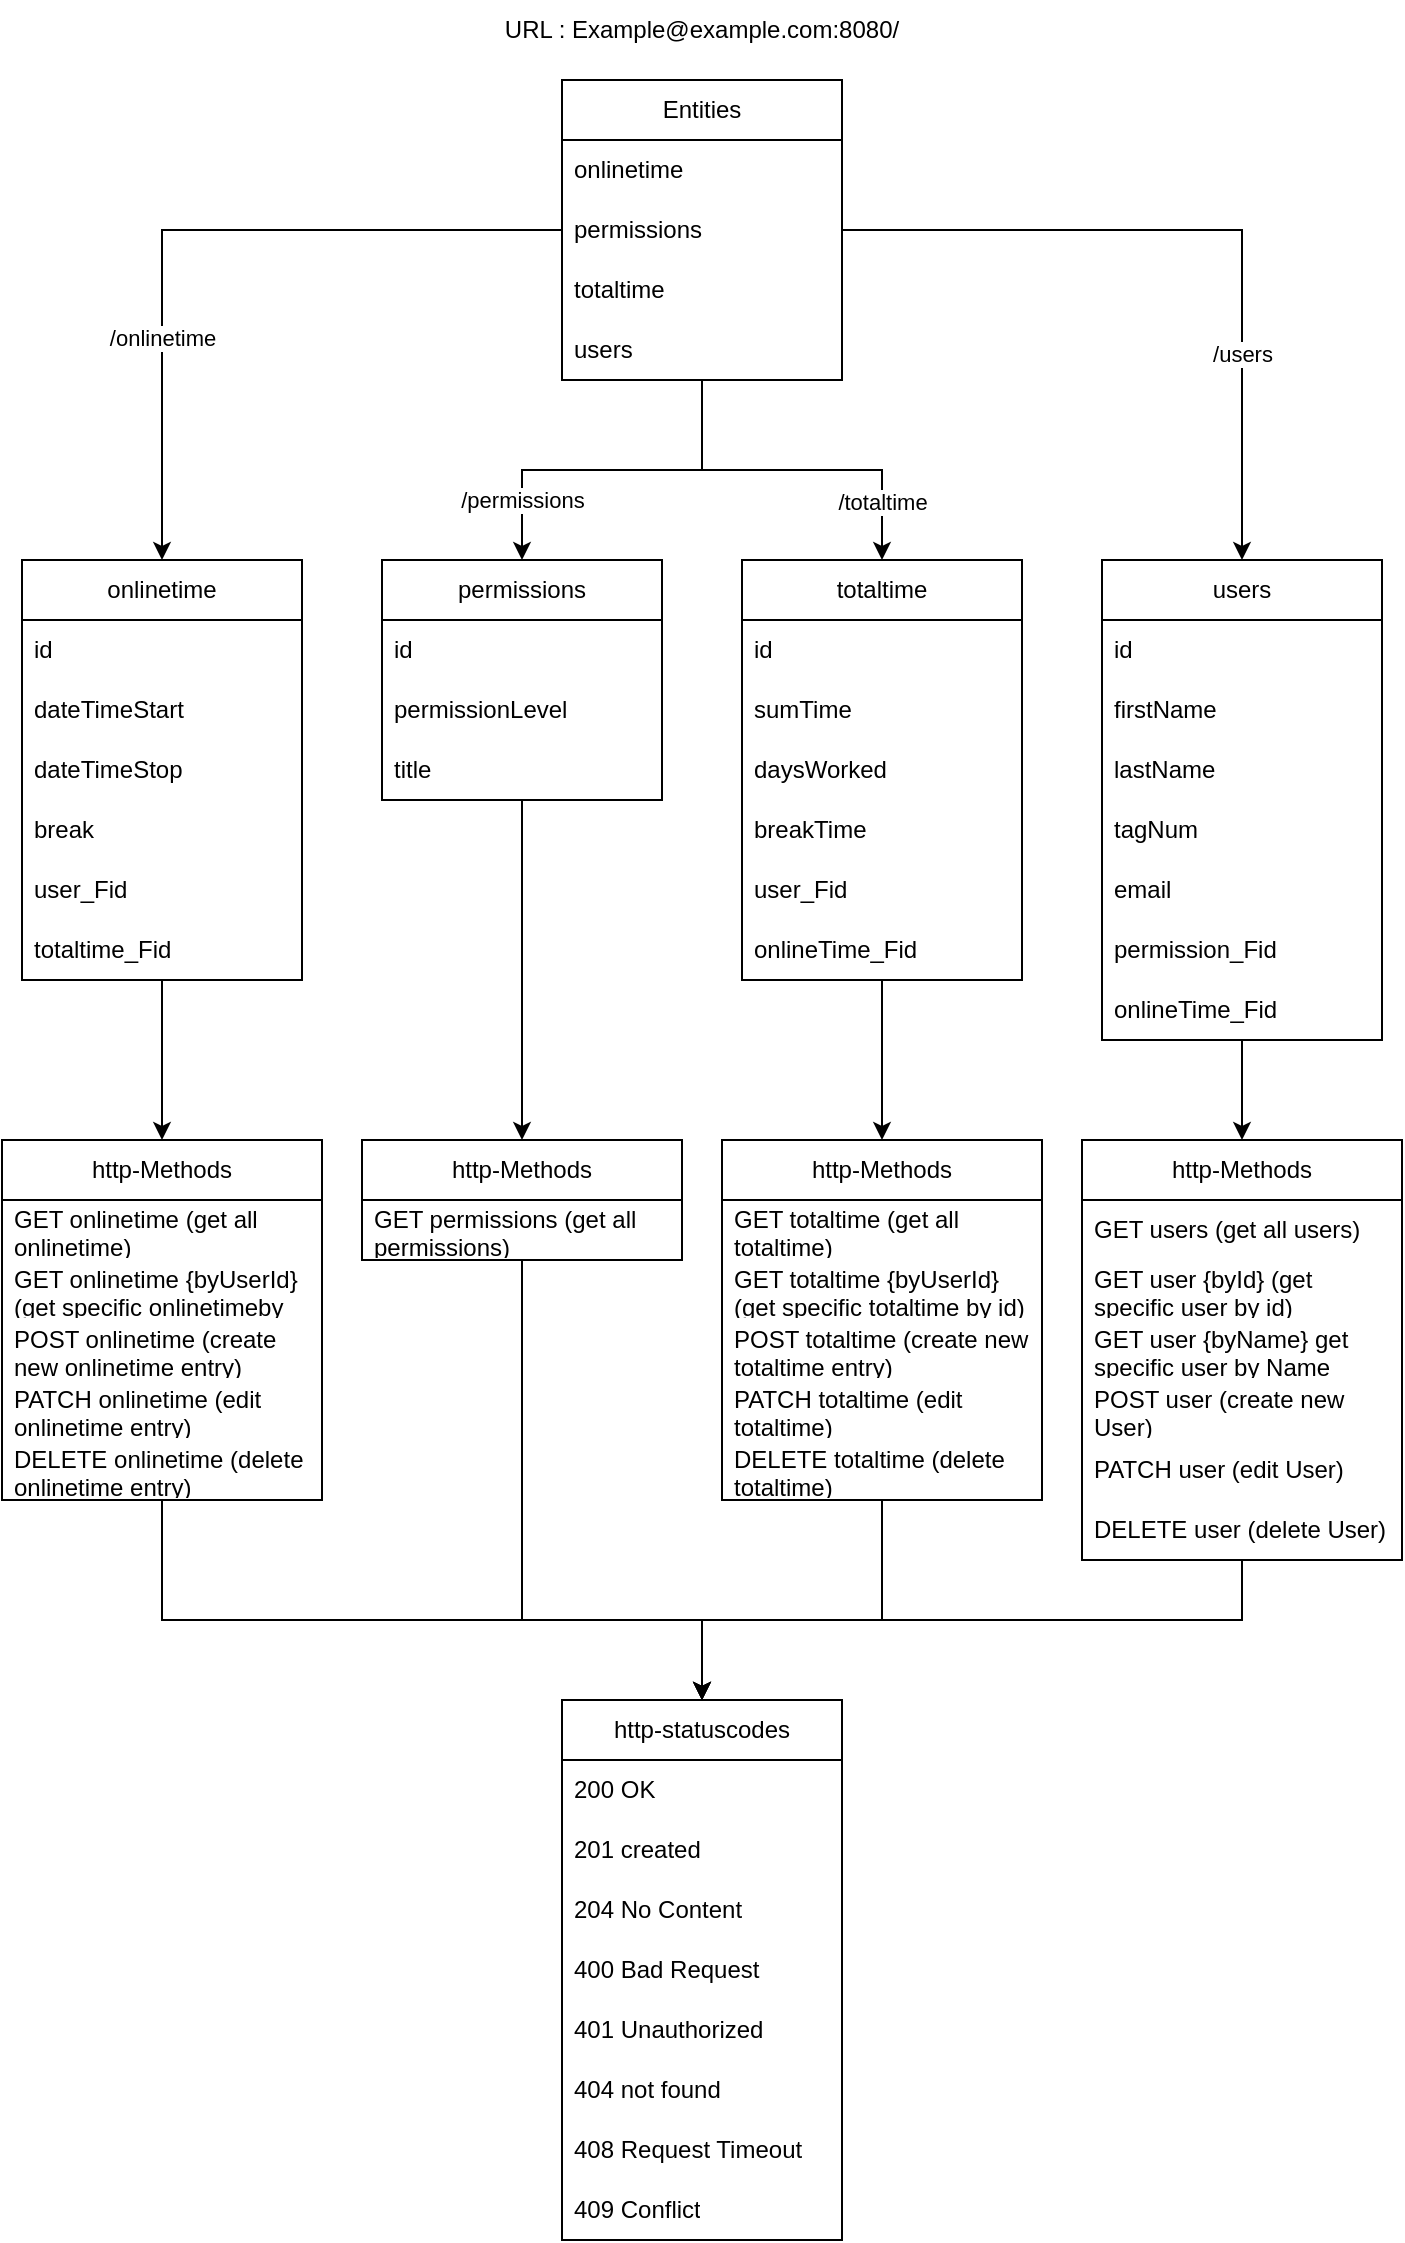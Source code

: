 <mxfile version="24.7.8">
  <diagram name="Page-1" id="uSJJwJMKeOp0VhJAAria">
    <mxGraphModel dx="1235" dy="844" grid="1" gridSize="10" guides="1" tooltips="1" connect="1" arrows="1" fold="1" page="1" pageScale="1" pageWidth="827" pageHeight="1169" math="0" shadow="0">
      <root>
        <mxCell id="0" />
        <mxCell id="1" parent="0" />
        <mxCell id="a86x7WebJN5uF7qk_Alh-11" style="edgeStyle=orthogonalEdgeStyle;rounded=0;orthogonalLoop=1;jettySize=auto;html=1;" parent="1" source="KnXdLFz0pwBkX4kFLGfl-1" target="a86x7WebJN5uF7qk_Alh-4" edge="1">
          <mxGeometry relative="1" as="geometry" />
        </mxCell>
        <mxCell id="a86x7WebJN5uF7qk_Alh-12" value="/onlinetime" style="edgeLabel;html=1;align=center;verticalAlign=middle;resizable=0;points=[];" parent="a86x7WebJN5uF7qk_Alh-11" vertex="1" connectable="0">
          <mxGeometry x="0.406" y="2" relative="1" as="geometry">
            <mxPoint x="-2" y="-3" as="offset" />
          </mxGeometry>
        </mxCell>
        <mxCell id="a86x7WebJN5uF7qk_Alh-20" style="edgeStyle=orthogonalEdgeStyle;rounded=0;orthogonalLoop=1;jettySize=auto;html=1;" parent="1" source="KnXdLFz0pwBkX4kFLGfl-1" target="a86x7WebJN5uF7qk_Alh-13" edge="1">
          <mxGeometry relative="1" as="geometry" />
        </mxCell>
        <mxCell id="a86x7WebJN5uF7qk_Alh-40" value="/permissions" style="edgeLabel;html=1;align=center;verticalAlign=middle;resizable=0;points=[];" parent="a86x7WebJN5uF7qk_Alh-20" vertex="1" connectable="0">
          <mxGeometry x="0.663" y="-1" relative="1" as="geometry">
            <mxPoint x="1" as="offset" />
          </mxGeometry>
        </mxCell>
        <mxCell id="a86x7WebJN5uF7qk_Alh-28" style="edgeStyle=orthogonalEdgeStyle;rounded=0;orthogonalLoop=1;jettySize=auto;html=1;" parent="1" source="KnXdLFz0pwBkX4kFLGfl-1" target="a86x7WebJN5uF7qk_Alh-21" edge="1">
          <mxGeometry relative="1" as="geometry" />
        </mxCell>
        <mxCell id="a86x7WebJN5uF7qk_Alh-41" value="/totaltime" style="edgeLabel;html=1;align=center;verticalAlign=middle;resizable=0;points=[];" parent="a86x7WebJN5uF7qk_Alh-28" vertex="1" connectable="0">
          <mxGeometry x="0.673" y="1" relative="1" as="geometry">
            <mxPoint x="-1" as="offset" />
          </mxGeometry>
        </mxCell>
        <mxCell id="a86x7WebJN5uF7qk_Alh-38" style="edgeStyle=orthogonalEdgeStyle;rounded=0;orthogonalLoop=1;jettySize=auto;html=1;" parent="1" source="KnXdLFz0pwBkX4kFLGfl-1" target="a86x7WebJN5uF7qk_Alh-29" edge="1">
          <mxGeometry relative="1" as="geometry" />
        </mxCell>
        <mxCell id="a86x7WebJN5uF7qk_Alh-39" value="/users" style="edgeLabel;html=1;align=center;verticalAlign=middle;resizable=0;points=[];" parent="a86x7WebJN5uF7qk_Alh-38" vertex="1" connectable="0">
          <mxGeometry x="0.496" y="1" relative="1" as="geometry">
            <mxPoint x="-1" y="-11" as="offset" />
          </mxGeometry>
        </mxCell>
        <mxCell id="KnXdLFz0pwBkX4kFLGfl-1" value="Entities" style="swimlane;fontStyle=0;childLayout=stackLayout;horizontal=1;startSize=30;horizontalStack=0;resizeParent=1;resizeParentMax=0;resizeLast=0;collapsible=1;marginBottom=0;whiteSpace=wrap;html=1;" parent="1" vertex="1">
          <mxGeometry x="330" y="110" width="140" height="150" as="geometry" />
        </mxCell>
        <mxCell id="KnXdLFz0pwBkX4kFLGfl-3" value="onlinetime" style="text;strokeColor=none;fillColor=none;align=left;verticalAlign=middle;spacingLeft=4;spacingRight=4;overflow=hidden;points=[[0,0.5],[1,0.5]];portConstraint=eastwest;rotatable=0;whiteSpace=wrap;html=1;" parent="KnXdLFz0pwBkX4kFLGfl-1" vertex="1">
          <mxGeometry y="30" width="140" height="30" as="geometry" />
        </mxCell>
        <mxCell id="KnXdLFz0pwBkX4kFLGfl-4" value="permissions" style="text;strokeColor=none;fillColor=none;align=left;verticalAlign=middle;spacingLeft=4;spacingRight=4;overflow=hidden;points=[[0,0.5],[1,0.5]];portConstraint=eastwest;rotatable=0;whiteSpace=wrap;html=1;" parent="KnXdLFz0pwBkX4kFLGfl-1" vertex="1">
          <mxGeometry y="60" width="140" height="30" as="geometry" />
        </mxCell>
        <mxCell id="a86x7WebJN5uF7qk_Alh-1" value="totaltime" style="text;strokeColor=none;fillColor=none;align=left;verticalAlign=middle;spacingLeft=4;spacingRight=4;overflow=hidden;points=[[0,0.5],[1,0.5]];portConstraint=eastwest;rotatable=0;whiteSpace=wrap;html=1;" parent="KnXdLFz0pwBkX4kFLGfl-1" vertex="1">
          <mxGeometry y="90" width="140" height="30" as="geometry" />
        </mxCell>
        <mxCell id="a86x7WebJN5uF7qk_Alh-2" value="users" style="text;strokeColor=none;fillColor=none;align=left;verticalAlign=middle;spacingLeft=4;spacingRight=4;overflow=hidden;points=[[0,0.5],[1,0.5]];portConstraint=eastwest;rotatable=0;whiteSpace=wrap;html=1;" parent="KnXdLFz0pwBkX4kFLGfl-1" vertex="1">
          <mxGeometry y="120" width="140" height="30" as="geometry" />
        </mxCell>
        <mxCell id="a86x7WebJN5uF7qk_Alh-3" value="URL : Example@example.com:8080/" style="text;html=1;align=center;verticalAlign=middle;whiteSpace=wrap;rounded=0;" parent="1" vertex="1">
          <mxGeometry x="290" y="70" width="220" height="30" as="geometry" />
        </mxCell>
        <mxCell id="a86x7WebJN5uF7qk_Alh-79" style="edgeStyle=orthogonalEdgeStyle;rounded=0;orthogonalLoop=1;jettySize=auto;html=1;" parent="1" source="a86x7WebJN5uF7qk_Alh-4" target="a86x7WebJN5uF7qk_Alh-72" edge="1">
          <mxGeometry relative="1" as="geometry" />
        </mxCell>
        <mxCell id="a86x7WebJN5uF7qk_Alh-4" value="onlinetime" style="swimlane;fontStyle=0;childLayout=stackLayout;horizontal=1;startSize=30;horizontalStack=0;resizeParent=1;resizeParentMax=0;resizeLast=0;collapsible=1;marginBottom=0;whiteSpace=wrap;html=1;" parent="1" vertex="1">
          <mxGeometry x="60" y="350" width="140" height="210" as="geometry" />
        </mxCell>
        <mxCell id="a86x7WebJN5uF7qk_Alh-5" value="id" style="text;strokeColor=none;fillColor=none;align=left;verticalAlign=middle;spacingLeft=4;spacingRight=4;overflow=hidden;points=[[0,0.5],[1,0.5]];portConstraint=eastwest;rotatable=0;whiteSpace=wrap;html=1;" parent="a86x7WebJN5uF7qk_Alh-4" vertex="1">
          <mxGeometry y="30" width="140" height="30" as="geometry" />
        </mxCell>
        <mxCell id="a86x7WebJN5uF7qk_Alh-6" value="dateTimeStart" style="text;strokeColor=none;fillColor=none;align=left;verticalAlign=middle;spacingLeft=4;spacingRight=4;overflow=hidden;points=[[0,0.5],[1,0.5]];portConstraint=eastwest;rotatable=0;whiteSpace=wrap;html=1;" parent="a86x7WebJN5uF7qk_Alh-4" vertex="1">
          <mxGeometry y="60" width="140" height="30" as="geometry" />
        </mxCell>
        <mxCell id="a86x7WebJN5uF7qk_Alh-7" value="dateTimeStop" style="text;strokeColor=none;fillColor=none;align=left;verticalAlign=middle;spacingLeft=4;spacingRight=4;overflow=hidden;points=[[0,0.5],[1,0.5]];portConstraint=eastwest;rotatable=0;whiteSpace=wrap;html=1;" parent="a86x7WebJN5uF7qk_Alh-4" vertex="1">
          <mxGeometry y="90" width="140" height="30" as="geometry" />
        </mxCell>
        <mxCell id="a86x7WebJN5uF7qk_Alh-8" value="break" style="text;strokeColor=none;fillColor=none;align=left;verticalAlign=middle;spacingLeft=4;spacingRight=4;overflow=hidden;points=[[0,0.5],[1,0.5]];portConstraint=eastwest;rotatable=0;whiteSpace=wrap;html=1;" parent="a86x7WebJN5uF7qk_Alh-4" vertex="1">
          <mxGeometry y="120" width="140" height="30" as="geometry" />
        </mxCell>
        <mxCell id="a86x7WebJN5uF7qk_Alh-9" value="user_Fid" style="text;strokeColor=none;fillColor=none;align=left;verticalAlign=middle;spacingLeft=4;spacingRight=4;overflow=hidden;points=[[0,0.5],[1,0.5]];portConstraint=eastwest;rotatable=0;whiteSpace=wrap;html=1;" parent="a86x7WebJN5uF7qk_Alh-4" vertex="1">
          <mxGeometry y="150" width="140" height="30" as="geometry" />
        </mxCell>
        <mxCell id="a86x7WebJN5uF7qk_Alh-10" value="totaltime_Fid" style="text;strokeColor=none;fillColor=none;align=left;verticalAlign=middle;spacingLeft=4;spacingRight=4;overflow=hidden;points=[[0,0.5],[1,0.5]];portConstraint=eastwest;rotatable=0;whiteSpace=wrap;html=1;" parent="a86x7WebJN5uF7qk_Alh-4" vertex="1">
          <mxGeometry y="180" width="140" height="30" as="geometry" />
        </mxCell>
        <mxCell id="a86x7WebJN5uF7qk_Alh-71" style="edgeStyle=orthogonalEdgeStyle;rounded=0;orthogonalLoop=1;jettySize=auto;html=1;" parent="1" source="a86x7WebJN5uF7qk_Alh-13" target="a86x7WebJN5uF7qk_Alh-64" edge="1">
          <mxGeometry relative="1" as="geometry" />
        </mxCell>
        <mxCell id="a86x7WebJN5uF7qk_Alh-13" value="permissions" style="swimlane;fontStyle=0;childLayout=stackLayout;horizontal=1;startSize=30;horizontalStack=0;resizeParent=1;resizeParentMax=0;resizeLast=0;collapsible=1;marginBottom=0;whiteSpace=wrap;html=1;" parent="1" vertex="1">
          <mxGeometry x="240" y="350" width="140" height="120" as="geometry" />
        </mxCell>
        <mxCell id="a86x7WebJN5uF7qk_Alh-14" value="id" style="text;strokeColor=none;fillColor=none;align=left;verticalAlign=middle;spacingLeft=4;spacingRight=4;overflow=hidden;points=[[0,0.5],[1,0.5]];portConstraint=eastwest;rotatable=0;whiteSpace=wrap;html=1;" parent="a86x7WebJN5uF7qk_Alh-13" vertex="1">
          <mxGeometry y="30" width="140" height="30" as="geometry" />
        </mxCell>
        <mxCell id="a86x7WebJN5uF7qk_Alh-15" value="permissionLevel" style="text;strokeColor=none;fillColor=none;align=left;verticalAlign=middle;spacingLeft=4;spacingRight=4;overflow=hidden;points=[[0,0.5],[1,0.5]];portConstraint=eastwest;rotatable=0;whiteSpace=wrap;html=1;" parent="a86x7WebJN5uF7qk_Alh-13" vertex="1">
          <mxGeometry y="60" width="140" height="30" as="geometry" />
        </mxCell>
        <mxCell id="a86x7WebJN5uF7qk_Alh-16" value="title" style="text;strokeColor=none;fillColor=none;align=left;verticalAlign=middle;spacingLeft=4;spacingRight=4;overflow=hidden;points=[[0,0.5],[1,0.5]];portConstraint=eastwest;rotatable=0;whiteSpace=wrap;html=1;" parent="a86x7WebJN5uF7qk_Alh-13" vertex="1">
          <mxGeometry y="90" width="140" height="30" as="geometry" />
        </mxCell>
        <mxCell id="a86x7WebJN5uF7qk_Alh-63" style="edgeStyle=orthogonalEdgeStyle;rounded=0;orthogonalLoop=1;jettySize=auto;html=1;" parent="1" source="a86x7WebJN5uF7qk_Alh-21" target="a86x7WebJN5uF7qk_Alh-56" edge="1">
          <mxGeometry relative="1" as="geometry" />
        </mxCell>
        <mxCell id="a86x7WebJN5uF7qk_Alh-21" value="totaltime" style="swimlane;fontStyle=0;childLayout=stackLayout;horizontal=1;startSize=30;horizontalStack=0;resizeParent=1;resizeParentMax=0;resizeLast=0;collapsible=1;marginBottom=0;whiteSpace=wrap;html=1;" parent="1" vertex="1">
          <mxGeometry x="420" y="350" width="140" height="210" as="geometry" />
        </mxCell>
        <mxCell id="a86x7WebJN5uF7qk_Alh-22" value="id" style="text;strokeColor=none;fillColor=none;align=left;verticalAlign=middle;spacingLeft=4;spacingRight=4;overflow=hidden;points=[[0,0.5],[1,0.5]];portConstraint=eastwest;rotatable=0;whiteSpace=wrap;html=1;" parent="a86x7WebJN5uF7qk_Alh-21" vertex="1">
          <mxGeometry y="30" width="140" height="30" as="geometry" />
        </mxCell>
        <mxCell id="a86x7WebJN5uF7qk_Alh-23" value="sumTime" style="text;strokeColor=none;fillColor=none;align=left;verticalAlign=middle;spacingLeft=4;spacingRight=4;overflow=hidden;points=[[0,0.5],[1,0.5]];portConstraint=eastwest;rotatable=0;whiteSpace=wrap;html=1;" parent="a86x7WebJN5uF7qk_Alh-21" vertex="1">
          <mxGeometry y="60" width="140" height="30" as="geometry" />
        </mxCell>
        <mxCell id="a86x7WebJN5uF7qk_Alh-24" value="daysWorked" style="text;strokeColor=none;fillColor=none;align=left;verticalAlign=middle;spacingLeft=4;spacingRight=4;overflow=hidden;points=[[0,0.5],[1,0.5]];portConstraint=eastwest;rotatable=0;whiteSpace=wrap;html=1;" parent="a86x7WebJN5uF7qk_Alh-21" vertex="1">
          <mxGeometry y="90" width="140" height="30" as="geometry" />
        </mxCell>
        <mxCell id="a86x7WebJN5uF7qk_Alh-25" value="breakTime" style="text;strokeColor=none;fillColor=none;align=left;verticalAlign=middle;spacingLeft=4;spacingRight=4;overflow=hidden;points=[[0,0.5],[1,0.5]];portConstraint=eastwest;rotatable=0;whiteSpace=wrap;html=1;" parent="a86x7WebJN5uF7qk_Alh-21" vertex="1">
          <mxGeometry y="120" width="140" height="30" as="geometry" />
        </mxCell>
        <mxCell id="a86x7WebJN5uF7qk_Alh-26" value="user_Fid" style="text;strokeColor=none;fillColor=none;align=left;verticalAlign=middle;spacingLeft=4;spacingRight=4;overflow=hidden;points=[[0,0.5],[1,0.5]];portConstraint=eastwest;rotatable=0;whiteSpace=wrap;html=1;" parent="a86x7WebJN5uF7qk_Alh-21" vertex="1">
          <mxGeometry y="150" width="140" height="30" as="geometry" />
        </mxCell>
        <mxCell id="a86x7WebJN5uF7qk_Alh-27" value="onlineTime_Fid" style="text;strokeColor=none;fillColor=none;align=left;verticalAlign=middle;spacingLeft=4;spacingRight=4;overflow=hidden;points=[[0,0.5],[1,0.5]];portConstraint=eastwest;rotatable=0;whiteSpace=wrap;html=1;" parent="a86x7WebJN5uF7qk_Alh-21" vertex="1">
          <mxGeometry y="180" width="140" height="30" as="geometry" />
        </mxCell>
        <mxCell id="a86x7WebJN5uF7qk_Alh-46" style="edgeStyle=orthogonalEdgeStyle;rounded=0;orthogonalLoop=1;jettySize=auto;html=1;" parent="1" source="a86x7WebJN5uF7qk_Alh-29" target="a86x7WebJN5uF7qk_Alh-42" edge="1">
          <mxGeometry relative="1" as="geometry" />
        </mxCell>
        <mxCell id="a86x7WebJN5uF7qk_Alh-29" value="users" style="swimlane;fontStyle=0;childLayout=stackLayout;horizontal=1;startSize=30;horizontalStack=0;resizeParent=1;resizeParentMax=0;resizeLast=0;collapsible=1;marginBottom=0;whiteSpace=wrap;html=1;" parent="1" vertex="1">
          <mxGeometry x="600" y="350" width="140" height="240" as="geometry" />
        </mxCell>
        <mxCell id="a86x7WebJN5uF7qk_Alh-30" value="id" style="text;strokeColor=none;fillColor=none;align=left;verticalAlign=middle;spacingLeft=4;spacingRight=4;overflow=hidden;points=[[0,0.5],[1,0.5]];portConstraint=eastwest;rotatable=0;whiteSpace=wrap;html=1;" parent="a86x7WebJN5uF7qk_Alh-29" vertex="1">
          <mxGeometry y="30" width="140" height="30" as="geometry" />
        </mxCell>
        <mxCell id="a86x7WebJN5uF7qk_Alh-31" value="firstName" style="text;strokeColor=none;fillColor=none;align=left;verticalAlign=middle;spacingLeft=4;spacingRight=4;overflow=hidden;points=[[0,0.5],[1,0.5]];portConstraint=eastwest;rotatable=0;whiteSpace=wrap;html=1;" parent="a86x7WebJN5uF7qk_Alh-29" vertex="1">
          <mxGeometry y="60" width="140" height="30" as="geometry" />
        </mxCell>
        <mxCell id="a86x7WebJN5uF7qk_Alh-32" value="lastName" style="text;strokeColor=none;fillColor=none;align=left;verticalAlign=middle;spacingLeft=4;spacingRight=4;overflow=hidden;points=[[0,0.5],[1,0.5]];portConstraint=eastwest;rotatable=0;whiteSpace=wrap;html=1;" parent="a86x7WebJN5uF7qk_Alh-29" vertex="1">
          <mxGeometry y="90" width="140" height="30" as="geometry" />
        </mxCell>
        <mxCell id="a86x7WebJN5uF7qk_Alh-33" value="tagNum" style="text;strokeColor=none;fillColor=none;align=left;verticalAlign=middle;spacingLeft=4;spacingRight=4;overflow=hidden;points=[[0,0.5],[1,0.5]];portConstraint=eastwest;rotatable=0;whiteSpace=wrap;html=1;" parent="a86x7WebJN5uF7qk_Alh-29" vertex="1">
          <mxGeometry y="120" width="140" height="30" as="geometry" />
        </mxCell>
        <mxCell id="a86x7WebJN5uF7qk_Alh-34" value="email" style="text;strokeColor=none;fillColor=none;align=left;verticalAlign=middle;spacingLeft=4;spacingRight=4;overflow=hidden;points=[[0,0.5],[1,0.5]];portConstraint=eastwest;rotatable=0;whiteSpace=wrap;html=1;" parent="a86x7WebJN5uF7qk_Alh-29" vertex="1">
          <mxGeometry y="150" width="140" height="30" as="geometry" />
        </mxCell>
        <mxCell id="a86x7WebJN5uF7qk_Alh-36" value="permission_Fid" style="text;strokeColor=none;fillColor=none;align=left;verticalAlign=middle;spacingLeft=4;spacingRight=4;overflow=hidden;points=[[0,0.5],[1,0.5]];portConstraint=eastwest;rotatable=0;whiteSpace=wrap;html=1;" parent="a86x7WebJN5uF7qk_Alh-29" vertex="1">
          <mxGeometry y="180" width="140" height="30" as="geometry" />
        </mxCell>
        <mxCell id="a86x7WebJN5uF7qk_Alh-37" value="onlineTime_Fid" style="text;strokeColor=none;fillColor=none;align=left;verticalAlign=middle;spacingLeft=4;spacingRight=4;overflow=hidden;points=[[0,0.5],[1,0.5]];portConstraint=eastwest;rotatable=0;whiteSpace=wrap;html=1;" parent="a86x7WebJN5uF7qk_Alh-29" vertex="1">
          <mxGeometry y="210" width="140" height="30" as="geometry" />
        </mxCell>
        <mxCell id="a86x7WebJN5uF7qk_Alh-83" style="edgeStyle=orthogonalEdgeStyle;rounded=0;orthogonalLoop=1;jettySize=auto;html=1;" parent="1" source="a86x7WebJN5uF7qk_Alh-42" target="a86x7WebJN5uF7qk_Alh-51" edge="1">
          <mxGeometry relative="1" as="geometry">
            <Array as="points">
              <mxPoint x="670" y="880" />
              <mxPoint x="400" y="880" />
            </Array>
          </mxGeometry>
        </mxCell>
        <mxCell id="a86x7WebJN5uF7qk_Alh-42" value="http-Methods" style="swimlane;fontStyle=0;childLayout=stackLayout;horizontal=1;startSize=30;horizontalStack=0;resizeParent=1;resizeParentMax=0;resizeLast=0;collapsible=1;marginBottom=0;whiteSpace=wrap;html=1;" parent="1" vertex="1">
          <mxGeometry x="590" y="640" width="160" height="210" as="geometry" />
        </mxCell>
        <mxCell id="a86x7WebJN5uF7qk_Alh-43" value="GET users (get all users)" style="text;strokeColor=none;fillColor=none;align=left;verticalAlign=middle;spacingLeft=4;spacingRight=4;overflow=hidden;points=[[0,0.5],[1,0.5]];portConstraint=eastwest;rotatable=0;whiteSpace=wrap;html=1;" parent="a86x7WebJN5uF7qk_Alh-42" vertex="1">
          <mxGeometry y="30" width="160" height="30" as="geometry" />
        </mxCell>
        <mxCell id="a86x7WebJN5uF7qk_Alh-44" value="GET user {byId} (get specific user by id)" style="text;strokeColor=none;fillColor=none;align=left;verticalAlign=middle;spacingLeft=4;spacingRight=4;overflow=hidden;points=[[0,0.5],[1,0.5]];portConstraint=eastwest;rotatable=0;whiteSpace=wrap;html=1;" parent="a86x7WebJN5uF7qk_Alh-42" vertex="1">
          <mxGeometry y="60" width="160" height="30" as="geometry" />
        </mxCell>
        <mxCell id="a86x7WebJN5uF7qk_Alh-45" value="GET user {byName} get specific user by Name" style="text;strokeColor=none;fillColor=none;align=left;verticalAlign=middle;spacingLeft=4;spacingRight=4;overflow=hidden;points=[[0,0.5],[1,0.5]];portConstraint=eastwest;rotatable=0;whiteSpace=wrap;html=1;" parent="a86x7WebJN5uF7qk_Alh-42" vertex="1">
          <mxGeometry y="90" width="160" height="30" as="geometry" />
        </mxCell>
        <mxCell id="a86x7WebJN5uF7qk_Alh-48" value="POST user (create new User)" style="text;strokeColor=none;fillColor=none;align=left;verticalAlign=middle;spacingLeft=4;spacingRight=4;overflow=hidden;points=[[0,0.5],[1,0.5]];portConstraint=eastwest;rotatable=0;whiteSpace=wrap;html=1;" parent="a86x7WebJN5uF7qk_Alh-42" vertex="1">
          <mxGeometry y="120" width="160" height="30" as="geometry" />
        </mxCell>
        <mxCell id="a86x7WebJN5uF7qk_Alh-49" value="PATCH user (edit User)" style="text;strokeColor=none;fillColor=none;align=left;verticalAlign=middle;spacingLeft=4;spacingRight=4;overflow=hidden;points=[[0,0.5],[1,0.5]];portConstraint=eastwest;rotatable=0;whiteSpace=wrap;html=1;" parent="a86x7WebJN5uF7qk_Alh-42" vertex="1">
          <mxGeometry y="150" width="160" height="30" as="geometry" />
        </mxCell>
        <mxCell id="a86x7WebJN5uF7qk_Alh-50" value="DELETE user (delete User)" style="text;strokeColor=none;fillColor=none;align=left;verticalAlign=middle;spacingLeft=4;spacingRight=4;overflow=hidden;points=[[0,0.5],[1,0.5]];portConstraint=eastwest;rotatable=0;whiteSpace=wrap;html=1;" parent="a86x7WebJN5uF7qk_Alh-42" vertex="1">
          <mxGeometry y="180" width="160" height="30" as="geometry" />
        </mxCell>
        <mxCell id="a86x7WebJN5uF7qk_Alh-51" value="http-statuscodes" style="swimlane;fontStyle=0;childLayout=stackLayout;horizontal=1;startSize=30;horizontalStack=0;resizeParent=1;resizeParentMax=0;resizeLast=0;collapsible=1;marginBottom=0;whiteSpace=wrap;html=1;" parent="1" vertex="1">
          <mxGeometry x="330" y="920" width="140" height="270" as="geometry" />
        </mxCell>
        <mxCell id="a86x7WebJN5uF7qk_Alh-52" value="200 OK" style="text;strokeColor=none;fillColor=none;align=left;verticalAlign=middle;spacingLeft=4;spacingRight=4;overflow=hidden;points=[[0,0.5],[1,0.5]];portConstraint=eastwest;rotatable=0;whiteSpace=wrap;html=1;" parent="a86x7WebJN5uF7qk_Alh-51" vertex="1">
          <mxGeometry y="30" width="140" height="30" as="geometry" />
        </mxCell>
        <mxCell id="a86x7WebJN5uF7qk_Alh-53" value="201 created" style="text;strokeColor=none;fillColor=none;align=left;verticalAlign=middle;spacingLeft=4;spacingRight=4;overflow=hidden;points=[[0,0.5],[1,0.5]];portConstraint=eastwest;rotatable=0;whiteSpace=wrap;html=1;" parent="a86x7WebJN5uF7qk_Alh-51" vertex="1">
          <mxGeometry y="60" width="140" height="30" as="geometry" />
        </mxCell>
        <mxCell id="a86x7WebJN5uF7qk_Alh-54" value="204 No Content" style="text;strokeColor=none;fillColor=none;align=left;verticalAlign=middle;spacingLeft=4;spacingRight=4;overflow=hidden;points=[[0,0.5],[1,0.5]];portConstraint=eastwest;rotatable=0;whiteSpace=wrap;html=1;" parent="a86x7WebJN5uF7qk_Alh-51" vertex="1">
          <mxGeometry y="90" width="140" height="30" as="geometry" />
        </mxCell>
        <mxCell id="a86x7WebJN5uF7qk_Alh-55" value="400 Bad Request" style="text;strokeColor=none;fillColor=none;align=left;verticalAlign=middle;spacingLeft=4;spacingRight=4;overflow=hidden;points=[[0,0.5],[1,0.5]];portConstraint=eastwest;rotatable=0;whiteSpace=wrap;html=1;" parent="a86x7WebJN5uF7qk_Alh-51" vertex="1">
          <mxGeometry y="120" width="140" height="30" as="geometry" />
        </mxCell>
        <mxCell id="FWLma4J6zdvP-8uEC3J3-1" value="401 Unauthorized" style="text;strokeColor=none;fillColor=none;align=left;verticalAlign=middle;spacingLeft=4;spacingRight=4;overflow=hidden;points=[[0,0.5],[1,0.5]];portConstraint=eastwest;rotatable=0;whiteSpace=wrap;html=1;" vertex="1" parent="a86x7WebJN5uF7qk_Alh-51">
          <mxGeometry y="150" width="140" height="30" as="geometry" />
        </mxCell>
        <mxCell id="FWLma4J6zdvP-8uEC3J3-2" value="404 not found" style="text;strokeColor=none;fillColor=none;align=left;verticalAlign=middle;spacingLeft=4;spacingRight=4;overflow=hidden;points=[[0,0.5],[1,0.5]];portConstraint=eastwest;rotatable=0;whiteSpace=wrap;html=1;" vertex="1" parent="a86x7WebJN5uF7qk_Alh-51">
          <mxGeometry y="180" width="140" height="30" as="geometry" />
        </mxCell>
        <mxCell id="FWLma4J6zdvP-8uEC3J3-3" value="408 Request Timeout" style="text;strokeColor=none;fillColor=none;align=left;verticalAlign=middle;spacingLeft=4;spacingRight=4;overflow=hidden;points=[[0,0.5],[1,0.5]];portConstraint=eastwest;rotatable=0;whiteSpace=wrap;html=1;" vertex="1" parent="a86x7WebJN5uF7qk_Alh-51">
          <mxGeometry y="210" width="140" height="30" as="geometry" />
        </mxCell>
        <mxCell id="FWLma4J6zdvP-8uEC3J3-4" value="409 Conflict" style="text;strokeColor=none;fillColor=none;align=left;verticalAlign=middle;spacingLeft=4;spacingRight=4;overflow=hidden;points=[[0,0.5],[1,0.5]];portConstraint=eastwest;rotatable=0;whiteSpace=wrap;html=1;" vertex="1" parent="a86x7WebJN5uF7qk_Alh-51">
          <mxGeometry y="240" width="140" height="30" as="geometry" />
        </mxCell>
        <mxCell id="a86x7WebJN5uF7qk_Alh-81" style="edgeStyle=orthogonalEdgeStyle;rounded=0;orthogonalLoop=1;jettySize=auto;html=1;" parent="1" source="a86x7WebJN5uF7qk_Alh-56" target="a86x7WebJN5uF7qk_Alh-51" edge="1">
          <mxGeometry relative="1" as="geometry">
            <Array as="points">
              <mxPoint x="490" y="880" />
              <mxPoint x="400" y="880" />
            </Array>
          </mxGeometry>
        </mxCell>
        <mxCell id="a86x7WebJN5uF7qk_Alh-56" value="http-Methods" style="swimlane;fontStyle=0;childLayout=stackLayout;horizontal=1;startSize=30;horizontalStack=0;resizeParent=1;resizeParentMax=0;resizeLast=0;collapsible=1;marginBottom=0;whiteSpace=wrap;html=1;" parent="1" vertex="1">
          <mxGeometry x="410" y="640" width="160" height="180" as="geometry" />
        </mxCell>
        <mxCell id="a86x7WebJN5uF7qk_Alh-57" value="GET totaltime (get all totaltime)" style="text;strokeColor=none;fillColor=none;align=left;verticalAlign=middle;spacingLeft=4;spacingRight=4;overflow=hidden;points=[[0,0.5],[1,0.5]];portConstraint=eastwest;rotatable=0;whiteSpace=wrap;html=1;" parent="a86x7WebJN5uF7qk_Alh-56" vertex="1">
          <mxGeometry y="30" width="160" height="30" as="geometry" />
        </mxCell>
        <mxCell id="a86x7WebJN5uF7qk_Alh-58" value="GET totaltime {byUserId} (get specific totaltime by id)" style="text;strokeColor=none;fillColor=none;align=left;verticalAlign=middle;spacingLeft=4;spacingRight=4;overflow=hidden;points=[[0,0.5],[1,0.5]];portConstraint=eastwest;rotatable=0;whiteSpace=wrap;html=1;" parent="a86x7WebJN5uF7qk_Alh-56" vertex="1">
          <mxGeometry y="60" width="160" height="30" as="geometry" />
        </mxCell>
        <mxCell id="a86x7WebJN5uF7qk_Alh-60" value="POST totaltime (create new totaltime entry)" style="text;strokeColor=none;fillColor=none;align=left;verticalAlign=middle;spacingLeft=4;spacingRight=4;overflow=hidden;points=[[0,0.5],[1,0.5]];portConstraint=eastwest;rotatable=0;whiteSpace=wrap;html=1;" parent="a86x7WebJN5uF7qk_Alh-56" vertex="1">
          <mxGeometry y="90" width="160" height="30" as="geometry" />
        </mxCell>
        <mxCell id="a86x7WebJN5uF7qk_Alh-61" value="PATCH totaltime (edit totaltime)" style="text;strokeColor=none;fillColor=none;align=left;verticalAlign=middle;spacingLeft=4;spacingRight=4;overflow=hidden;points=[[0,0.5],[1,0.5]];portConstraint=eastwest;rotatable=0;whiteSpace=wrap;html=1;" parent="a86x7WebJN5uF7qk_Alh-56" vertex="1">
          <mxGeometry y="120" width="160" height="30" as="geometry" />
        </mxCell>
        <mxCell id="a86x7WebJN5uF7qk_Alh-62" value="DELETE totaltime (delete totaltime)" style="text;strokeColor=none;fillColor=none;align=left;verticalAlign=middle;spacingLeft=4;spacingRight=4;overflow=hidden;points=[[0,0.5],[1,0.5]];portConstraint=eastwest;rotatable=0;whiteSpace=wrap;html=1;" parent="a86x7WebJN5uF7qk_Alh-56" vertex="1">
          <mxGeometry y="150" width="160" height="30" as="geometry" />
        </mxCell>
        <mxCell id="a86x7WebJN5uF7qk_Alh-82" style="edgeStyle=orthogonalEdgeStyle;rounded=0;orthogonalLoop=1;jettySize=auto;html=1;" parent="1" source="a86x7WebJN5uF7qk_Alh-64" target="a86x7WebJN5uF7qk_Alh-51" edge="1">
          <mxGeometry relative="1" as="geometry">
            <Array as="points">
              <mxPoint x="310" y="880" />
              <mxPoint x="400" y="880" />
            </Array>
          </mxGeometry>
        </mxCell>
        <mxCell id="a86x7WebJN5uF7qk_Alh-64" value="http-Methods" style="swimlane;fontStyle=0;childLayout=stackLayout;horizontal=1;startSize=30;horizontalStack=0;resizeParent=1;resizeParentMax=0;resizeLast=0;collapsible=1;marginBottom=0;whiteSpace=wrap;html=1;" parent="1" vertex="1">
          <mxGeometry x="230" y="640" width="160" height="60" as="geometry" />
        </mxCell>
        <mxCell id="a86x7WebJN5uF7qk_Alh-65" value="GET permissions (get all permissions)" style="text;strokeColor=none;fillColor=none;align=left;verticalAlign=middle;spacingLeft=4;spacingRight=4;overflow=hidden;points=[[0,0.5],[1,0.5]];portConstraint=eastwest;rotatable=0;whiteSpace=wrap;html=1;" parent="a86x7WebJN5uF7qk_Alh-64" vertex="1">
          <mxGeometry y="30" width="160" height="30" as="geometry" />
        </mxCell>
        <mxCell id="a86x7WebJN5uF7qk_Alh-84" style="edgeStyle=orthogonalEdgeStyle;rounded=0;orthogonalLoop=1;jettySize=auto;html=1;" parent="1" source="a86x7WebJN5uF7qk_Alh-72" target="a86x7WebJN5uF7qk_Alh-51" edge="1">
          <mxGeometry relative="1" as="geometry">
            <Array as="points">
              <mxPoint x="130" y="880" />
              <mxPoint x="400" y="880" />
            </Array>
          </mxGeometry>
        </mxCell>
        <mxCell id="a86x7WebJN5uF7qk_Alh-72" value="http-Methods" style="swimlane;fontStyle=0;childLayout=stackLayout;horizontal=1;startSize=30;horizontalStack=0;resizeParent=1;resizeParentMax=0;resizeLast=0;collapsible=1;marginBottom=0;whiteSpace=wrap;html=1;" parent="1" vertex="1">
          <mxGeometry x="50" y="640" width="160" height="180" as="geometry" />
        </mxCell>
        <mxCell id="a86x7WebJN5uF7qk_Alh-73" value="GET onlinetime (get all onlinetime)" style="text;strokeColor=none;fillColor=none;align=left;verticalAlign=middle;spacingLeft=4;spacingRight=4;overflow=hidden;points=[[0,0.5],[1,0.5]];portConstraint=eastwest;rotatable=0;whiteSpace=wrap;html=1;" parent="a86x7WebJN5uF7qk_Alh-72" vertex="1">
          <mxGeometry y="30" width="160" height="30" as="geometry" />
        </mxCell>
        <mxCell id="a86x7WebJN5uF7qk_Alh-74" value="GET onlinetime {byUserId} (get specific onlinetimeby id)" style="text;strokeColor=none;fillColor=none;align=left;verticalAlign=middle;spacingLeft=4;spacingRight=4;overflow=hidden;points=[[0,0.5],[1,0.5]];portConstraint=eastwest;rotatable=0;whiteSpace=wrap;html=1;" parent="a86x7WebJN5uF7qk_Alh-72" vertex="1">
          <mxGeometry y="60" width="160" height="30" as="geometry" />
        </mxCell>
        <mxCell id="a86x7WebJN5uF7qk_Alh-76" value="POST onlinetime (create new onlinetime entry)" style="text;strokeColor=none;fillColor=none;align=left;verticalAlign=middle;spacingLeft=4;spacingRight=4;overflow=hidden;points=[[0,0.5],[1,0.5]];portConstraint=eastwest;rotatable=0;whiteSpace=wrap;html=1;" parent="a86x7WebJN5uF7qk_Alh-72" vertex="1">
          <mxGeometry y="90" width="160" height="30" as="geometry" />
        </mxCell>
        <mxCell id="a86x7WebJN5uF7qk_Alh-77" value="PATCH onlinetime (edit onlinetime entry)" style="text;strokeColor=none;fillColor=none;align=left;verticalAlign=middle;spacingLeft=4;spacingRight=4;overflow=hidden;points=[[0,0.5],[1,0.5]];portConstraint=eastwest;rotatable=0;whiteSpace=wrap;html=1;" parent="a86x7WebJN5uF7qk_Alh-72" vertex="1">
          <mxGeometry y="120" width="160" height="30" as="geometry" />
        </mxCell>
        <mxCell id="a86x7WebJN5uF7qk_Alh-78" value="DELETE onlinetime (delete onlinetime entry)" style="text;strokeColor=none;fillColor=none;align=left;verticalAlign=middle;spacingLeft=4;spacingRight=4;overflow=hidden;points=[[0,0.5],[1,0.5]];portConstraint=eastwest;rotatable=0;whiteSpace=wrap;html=1;" parent="a86x7WebJN5uF7qk_Alh-72" vertex="1">
          <mxGeometry y="150" width="160" height="30" as="geometry" />
        </mxCell>
      </root>
    </mxGraphModel>
  </diagram>
</mxfile>
